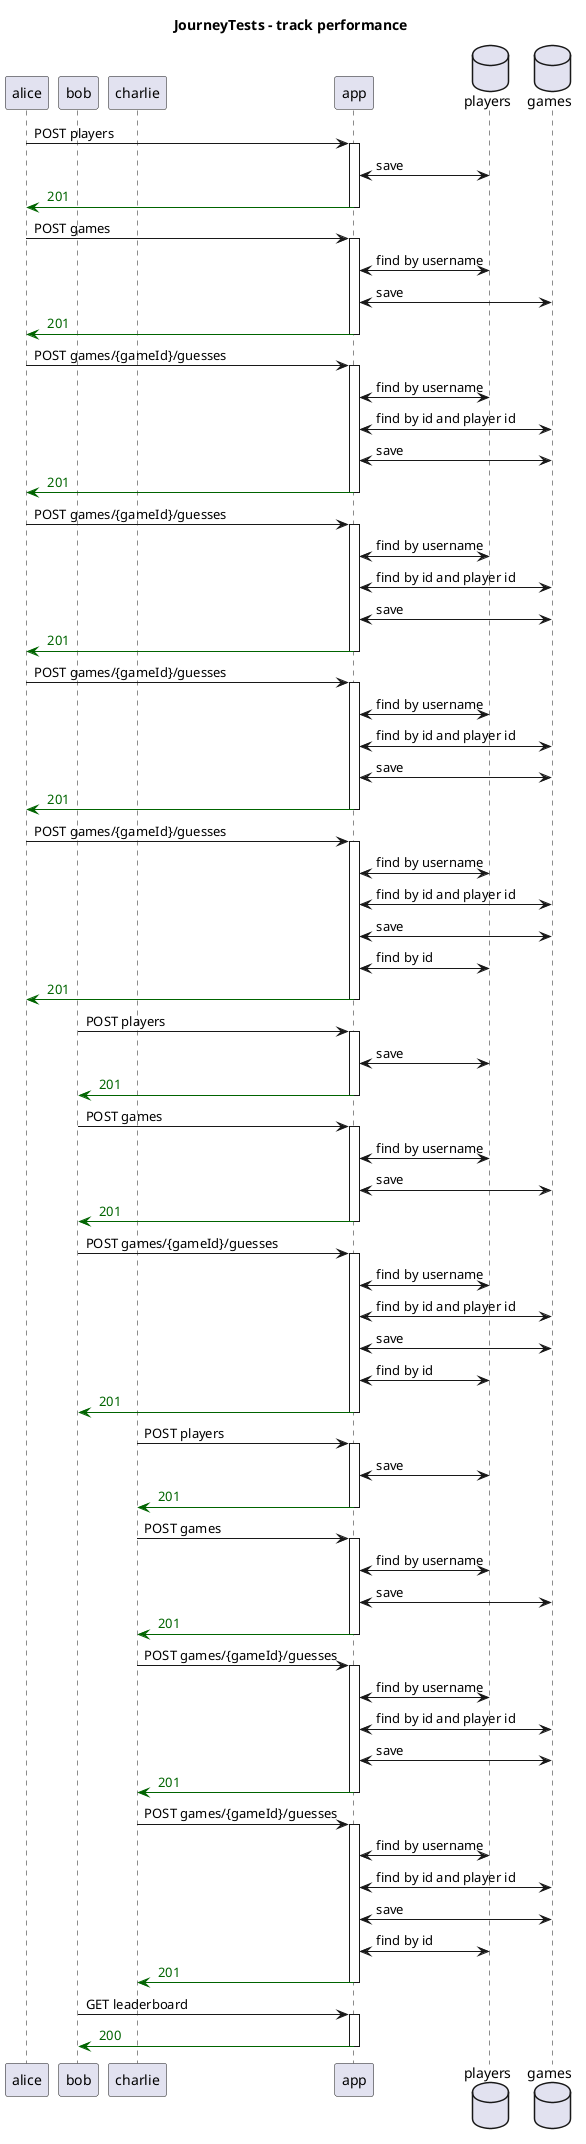 @startuml
title JourneyTests - track performance
participant "alice"
participant "bob"
participant "charlie"
participant "app"
database "players"
database "games"
"alice" -> "app": POST players
activate "app"
"app" <-> "players": save
"app" -[#DarkGreen]> "alice": <color:DarkGreen> 201 
deactivate "app"
"alice" -> "app": POST games
activate "app"
"app" <-> "players": find by username
"app" <-> "games": save
"app" -[#DarkGreen]> "alice": <color:DarkGreen> 201 
deactivate "app"
"alice" -> "app": POST games/{gameId}/guesses
activate "app"
"app" <-> "players": find by username
"app" <-> "games": find by id and player id
"app" <-> "games": save
"app" -[#DarkGreen]> "alice": <color:DarkGreen> 201 
deactivate "app"
"alice" -> "app": POST games/{gameId}/guesses
activate "app"
"app" <-> "players": find by username
"app" <-> "games": find by id and player id
"app" <-> "games": save
"app" -[#DarkGreen]> "alice": <color:DarkGreen> 201 
deactivate "app"
"alice" -> "app": POST games/{gameId}/guesses
activate "app"
"app" <-> "players": find by username
"app" <-> "games": find by id and player id
"app" <-> "games": save
"app" -[#DarkGreen]> "alice": <color:DarkGreen> 201 
deactivate "app"
"alice" -> "app": POST games/{gameId}/guesses
activate "app"
"app" <-> "players": find by username
"app" <-> "games": find by id and player id
"app" <-> "games": save
"app" <-> "players": find by id
"app" -[#DarkGreen]> "alice": <color:DarkGreen> 201 
deactivate "app"
"bob" -> "app": POST players
activate "app"
"app" <-> "players": save
"app" -[#DarkGreen]> "bob": <color:DarkGreen> 201 
deactivate "app"
"bob" -> "app": POST games
activate "app"
"app" <-> "players": find by username
"app" <-> "games": save
"app" -[#DarkGreen]> "bob": <color:DarkGreen> 201 
deactivate "app"
"bob" -> "app": POST games/{gameId}/guesses
activate "app"
"app" <-> "players": find by username
"app" <-> "games": find by id and player id
"app" <-> "games": save
"app" <-> "players": find by id
"app" -[#DarkGreen]> "bob": <color:DarkGreen> 201 
deactivate "app"
"charlie" -> "app": POST players
activate "app"
"app" <-> "players": save
"app" -[#DarkGreen]> "charlie": <color:DarkGreen> 201 
deactivate "app"
"charlie" -> "app": POST games
activate "app"
"app" <-> "players": find by username
"app" <-> "games": save
"app" -[#DarkGreen]> "charlie": <color:DarkGreen> 201 
deactivate "app"
"charlie" -> "app": POST games/{gameId}/guesses
activate "app"
"app" <-> "players": find by username
"app" <-> "games": find by id and player id
"app" <-> "games": save
"app" -[#DarkGreen]> "charlie": <color:DarkGreen> 201 
deactivate "app"
"charlie" -> "app": POST games/{gameId}/guesses
activate "app"
"app" <-> "players": find by username
"app" <-> "games": find by id and player id
"app" <-> "games": save
"app" <-> "players": find by id
"app" -[#DarkGreen]> "charlie": <color:DarkGreen> 201 
deactivate "app"
"bob" -> "app": GET leaderboard
activate "app"

"app" -[#DarkGreen]> "bob": <color:DarkGreen> 200 
deactivate "app"
@enduml